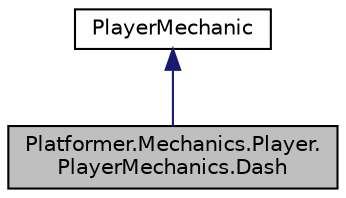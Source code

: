 digraph "Platformer.Mechanics.Player.PlayerMechanics.Dash"
{
 // LATEX_PDF_SIZE
  edge [fontname="Helvetica",fontsize="10",labelfontname="Helvetica",labelfontsize="10"];
  node [fontname="Helvetica",fontsize="10",shape=record];
  Node1 [label="Platformer.Mechanics.Player.\lPlayerMechanics.Dash",height=0.2,width=0.4,color="black", fillcolor="grey75", style="filled", fontcolor="black",tooltip="Class that manages the Dash of the PlayerController"];
  Node2 -> Node1 [dir="back",color="midnightblue",fontsize="10",style="solid",fontname="Helvetica"];
  Node2 [label="PlayerMechanic",height=0.2,width=0.4,color="black", fillcolor="white", style="filled",URL="$interface_platformer_1_1_mechanics_1_1_player_1_1_player_mechanics_1_1_player_mechanic.html",tooltip="interface from which mechanics moved to a class will inherit"];
}
